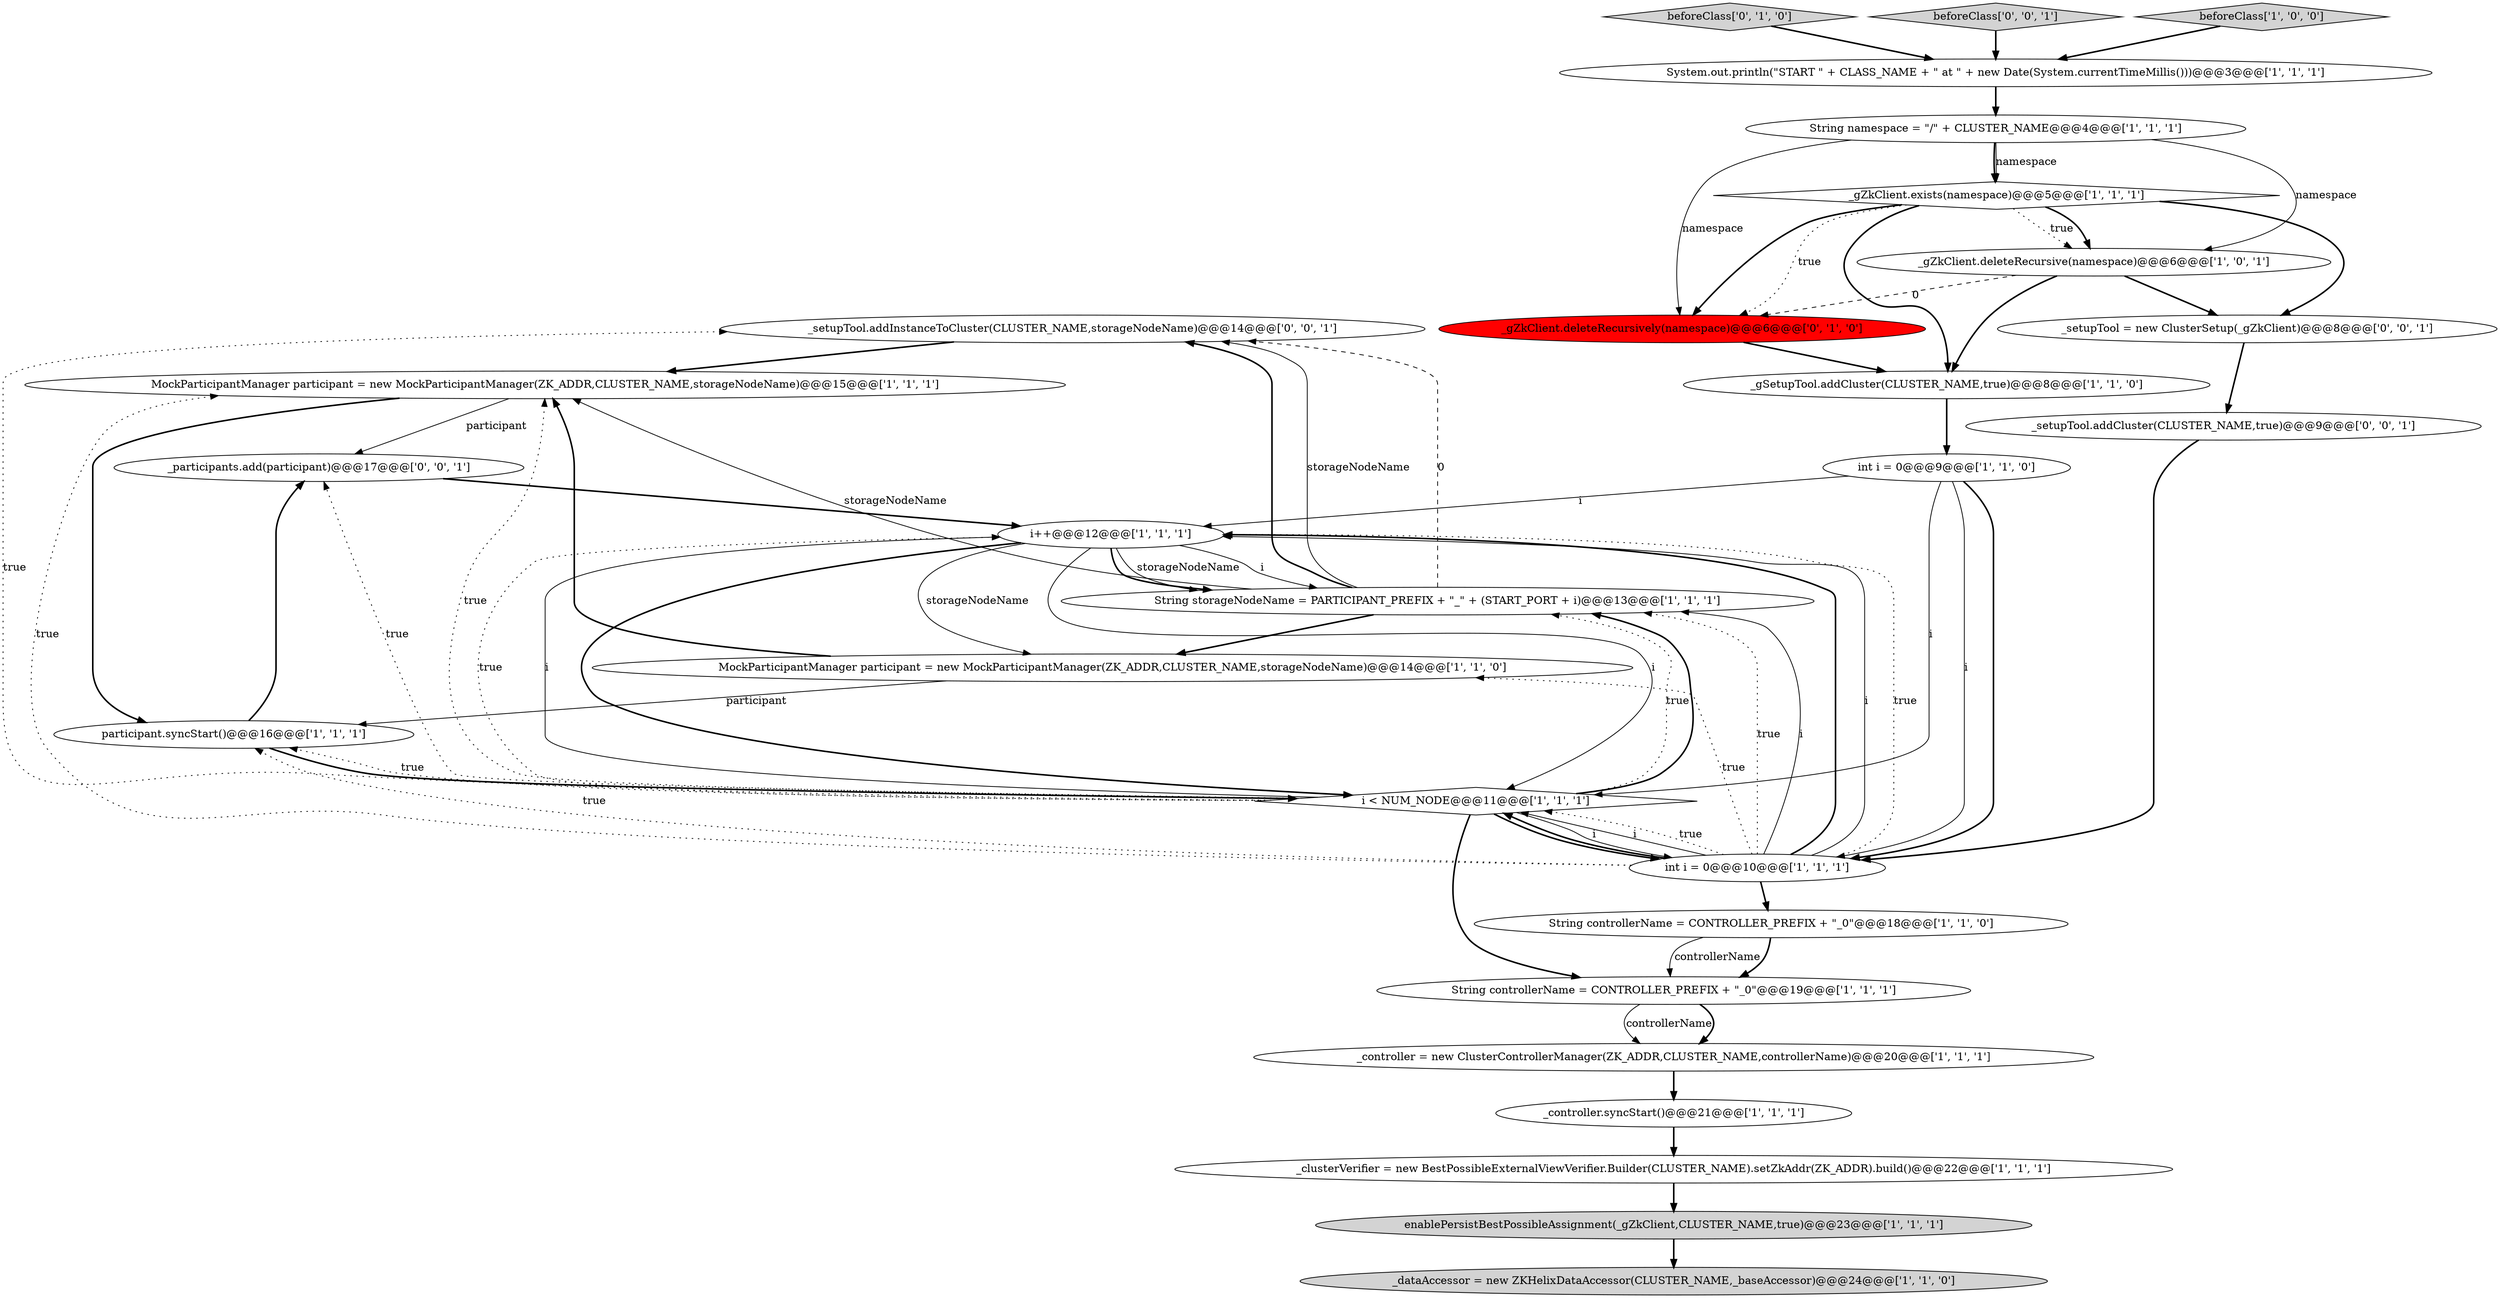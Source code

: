digraph {
27 [style = filled, label = "_setupTool.addInstanceToCluster(CLUSTER_NAME,storageNodeName)@@@14@@@['0', '0', '1']", fillcolor = white, shape = ellipse image = "AAA0AAABBB3BBB"];
7 [style = filled, label = "_gZkClient.deleteRecursive(namespace)@@@6@@@['1', '0', '1']", fillcolor = white, shape = ellipse image = "AAA0AAABBB1BBB"];
9 [style = filled, label = "MockParticipantManager participant = new MockParticipantManager(ZK_ADDR,CLUSTER_NAME,storageNodeName)@@@15@@@['1', '1', '1']", fillcolor = white, shape = ellipse image = "AAA0AAABBB1BBB"];
13 [style = filled, label = "_dataAccessor = new ZKHelixDataAccessor(CLUSTER_NAME,_baseAccessor)@@@24@@@['1', '1', '0']", fillcolor = lightgray, shape = ellipse image = "AAA0AAABBB1BBB"];
4 [style = filled, label = "_gSetupTool.addCluster(CLUSTER_NAME,true)@@@8@@@['1', '1', '0']", fillcolor = white, shape = ellipse image = "AAA0AAABBB1BBB"];
25 [style = filled, label = "_setupTool = new ClusterSetup(_gZkClient)@@@8@@@['0', '0', '1']", fillcolor = white, shape = ellipse image = "AAA0AAABBB3BBB"];
2 [style = filled, label = "String controllerName = CONTROLLER_PREFIX + \"_0\"@@@19@@@['1', '1', '1']", fillcolor = white, shape = ellipse image = "AAA0AAABBB1BBB"];
22 [style = filled, label = "beforeClass['0', '1', '0']", fillcolor = lightgray, shape = diamond image = "AAA0AAABBB2BBB"];
6 [style = filled, label = "System.out.println(\"START \" + CLASS_NAME + \" at \" + new Date(System.currentTimeMillis()))@@@3@@@['1', '1', '1']", fillcolor = white, shape = ellipse image = "AAA0AAABBB1BBB"];
5 [style = filled, label = "i++@@@12@@@['1', '1', '1']", fillcolor = white, shape = ellipse image = "AAA0AAABBB1BBB"];
24 [style = filled, label = "beforeClass['0', '0', '1']", fillcolor = lightgray, shape = diamond image = "AAA0AAABBB3BBB"];
3 [style = filled, label = "_controller = new ClusterControllerManager(ZK_ADDR,CLUSTER_NAME,controllerName)@@@20@@@['1', '1', '1']", fillcolor = white, shape = ellipse image = "AAA0AAABBB1BBB"];
23 [style = filled, label = "_participants.add(participant)@@@17@@@['0', '0', '1']", fillcolor = white, shape = ellipse image = "AAA0AAABBB3BBB"];
19 [style = filled, label = "_gZkClient.exists(namespace)@@@5@@@['1', '1', '1']", fillcolor = white, shape = diamond image = "AAA0AAABBB1BBB"];
26 [style = filled, label = "_setupTool.addCluster(CLUSTER_NAME,true)@@@9@@@['0', '0', '1']", fillcolor = white, shape = ellipse image = "AAA0AAABBB3BBB"];
16 [style = filled, label = "_clusterVerifier = new BestPossibleExternalViewVerifier.Builder(CLUSTER_NAME).setZkAddr(ZK_ADDR).build()@@@22@@@['1', '1', '1']", fillcolor = white, shape = ellipse image = "AAA0AAABBB1BBB"];
10 [style = filled, label = "_controller.syncStart()@@@21@@@['1', '1', '1']", fillcolor = white, shape = ellipse image = "AAA0AAABBB1BBB"];
21 [style = filled, label = "_gZkClient.deleteRecursively(namespace)@@@6@@@['0', '1', '0']", fillcolor = red, shape = ellipse image = "AAA1AAABBB2BBB"];
17 [style = filled, label = "participant.syncStart()@@@16@@@['1', '1', '1']", fillcolor = white, shape = ellipse image = "AAA0AAABBB1BBB"];
15 [style = filled, label = "int i = 0@@@9@@@['1', '1', '0']", fillcolor = white, shape = ellipse image = "AAA0AAABBB1BBB"];
18 [style = filled, label = "enablePersistBestPossibleAssignment(_gZkClient,CLUSTER_NAME,true)@@@23@@@['1', '1', '1']", fillcolor = lightgray, shape = ellipse image = "AAA0AAABBB1BBB"];
14 [style = filled, label = "String controllerName = CONTROLLER_PREFIX + \"_0\"@@@18@@@['1', '1', '0']", fillcolor = white, shape = ellipse image = "AAA0AAABBB1BBB"];
12 [style = filled, label = "String storageNodeName = PARTICIPANT_PREFIX + \"_\" + (START_PORT + i)@@@13@@@['1', '1', '1']", fillcolor = white, shape = ellipse image = "AAA0AAABBB1BBB"];
20 [style = filled, label = "MockParticipantManager participant = new MockParticipantManager(ZK_ADDR,CLUSTER_NAME,storageNodeName)@@@14@@@['1', '1', '0']", fillcolor = white, shape = ellipse image = "AAA0AAABBB1BBB"];
8 [style = filled, label = "i < NUM_NODE@@@11@@@['1', '1', '1']", fillcolor = white, shape = diamond image = "AAA0AAABBB1BBB"];
1 [style = filled, label = "int i = 0@@@10@@@['1', '1', '1']", fillcolor = white, shape = ellipse image = "AAA0AAABBB1BBB"];
0 [style = filled, label = "beforeClass['1', '0', '0']", fillcolor = lightgray, shape = diamond image = "AAA0AAABBB1BBB"];
11 [style = filled, label = "String namespace = \"/\" + CLUSTER_NAME@@@4@@@['1', '1', '1']", fillcolor = white, shape = ellipse image = "AAA0AAABBB1BBB"];
1->5 [style = bold, label=""];
17->8 [style = bold, label=""];
20->17 [style = solid, label="participant"];
5->8 [style = bold, label=""];
16->18 [style = bold, label=""];
7->21 [style = dashed, label="0"];
1->8 [style = bold, label=""];
23->5 [style = bold, label=""];
2->3 [style = solid, label="controllerName"];
1->17 [style = dotted, label="true"];
20->9 [style = bold, label=""];
0->6 [style = bold, label=""];
2->3 [style = bold, label=""];
26->1 [style = bold, label=""];
27->9 [style = bold, label=""];
4->15 [style = bold, label=""];
1->5 [style = solid, label="i"];
8->17 [style = dotted, label="true"];
12->20 [style = bold, label=""];
14->2 [style = solid, label="controllerName"];
8->23 [style = dotted, label="true"];
9->17 [style = bold, label=""];
1->8 [style = solid, label="i"];
19->21 [style = dotted, label="true"];
7->4 [style = bold, label=""];
19->7 [style = dotted, label="true"];
11->19 [style = bold, label=""];
15->5 [style = solid, label="i"];
5->8 [style = solid, label="i"];
17->23 [style = bold, label=""];
19->25 [style = bold, label=""];
11->19 [style = solid, label="namespace"];
8->1 [style = bold, label=""];
3->10 [style = bold, label=""];
15->1 [style = solid, label="i"];
9->23 [style = solid, label="participant"];
11->7 [style = solid, label="namespace"];
8->12 [style = dotted, label="true"];
10->16 [style = bold, label=""];
8->2 [style = bold, label=""];
5->12 [style = bold, label=""];
12->27 [style = solid, label="storageNodeName"];
8->5 [style = dotted, label="true"];
8->5 [style = solid, label="i"];
8->1 [style = solid, label="i"];
6->11 [style = bold, label=""];
11->21 [style = solid, label="namespace"];
1->12 [style = solid, label="i"];
25->26 [style = bold, label=""];
1->12 [style = dotted, label="true"];
1->9 [style = dotted, label="true"];
1->8 [style = dotted, label="true"];
18->13 [style = bold, label=""];
12->27 [style = dashed, label="0"];
15->8 [style = solid, label="i"];
5->12 [style = solid, label="storageNodeName"];
1->14 [style = bold, label=""];
14->2 [style = bold, label=""];
7->25 [style = bold, label=""];
19->4 [style = bold, label=""];
8->9 [style = dotted, label="true"];
8->27 [style = dotted, label="true"];
24->6 [style = bold, label=""];
12->9 [style = solid, label="storageNodeName"];
5->20 [style = solid, label="storageNodeName"];
19->7 [style = bold, label=""];
12->27 [style = bold, label=""];
5->12 [style = solid, label="i"];
8->12 [style = bold, label=""];
1->5 [style = dotted, label="true"];
1->20 [style = dotted, label="true"];
22->6 [style = bold, label=""];
21->4 [style = bold, label=""];
15->1 [style = bold, label=""];
19->21 [style = bold, label=""];
}
